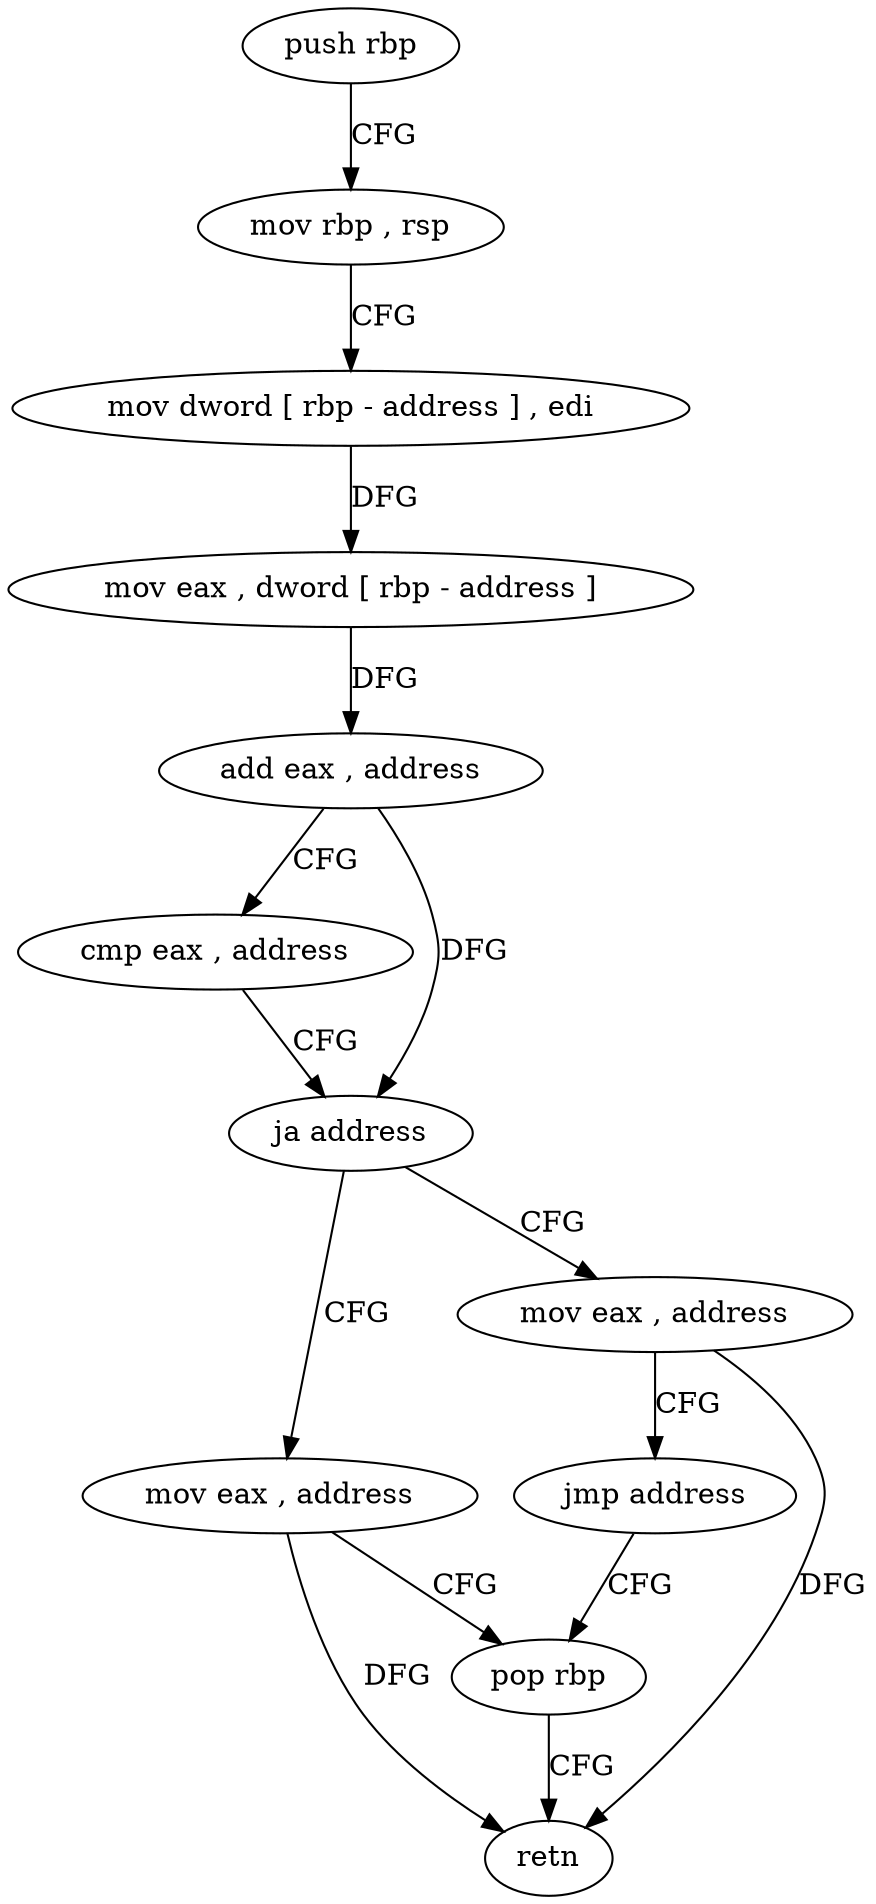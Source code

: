 digraph "func" {
"4491192" [label = "push rbp" ]
"4491193" [label = "mov rbp , rsp" ]
"4491196" [label = "mov dword [ rbp - address ] , edi" ]
"4491199" [label = "mov eax , dword [ rbp - address ]" ]
"4491202" [label = "add eax , address" ]
"4491205" [label = "cmp eax , address" ]
"4491208" [label = "ja address" ]
"4491217" [label = "mov eax , address" ]
"4491210" [label = "mov eax , address" ]
"4491222" [label = "pop rbp" ]
"4491215" [label = "jmp address" ]
"4491223" [label = "retn" ]
"4491192" -> "4491193" [ label = "CFG" ]
"4491193" -> "4491196" [ label = "CFG" ]
"4491196" -> "4491199" [ label = "DFG" ]
"4491199" -> "4491202" [ label = "DFG" ]
"4491202" -> "4491205" [ label = "CFG" ]
"4491202" -> "4491208" [ label = "DFG" ]
"4491205" -> "4491208" [ label = "CFG" ]
"4491208" -> "4491217" [ label = "CFG" ]
"4491208" -> "4491210" [ label = "CFG" ]
"4491217" -> "4491222" [ label = "CFG" ]
"4491217" -> "4491223" [ label = "DFG" ]
"4491210" -> "4491215" [ label = "CFG" ]
"4491210" -> "4491223" [ label = "DFG" ]
"4491222" -> "4491223" [ label = "CFG" ]
"4491215" -> "4491222" [ label = "CFG" ]
}
